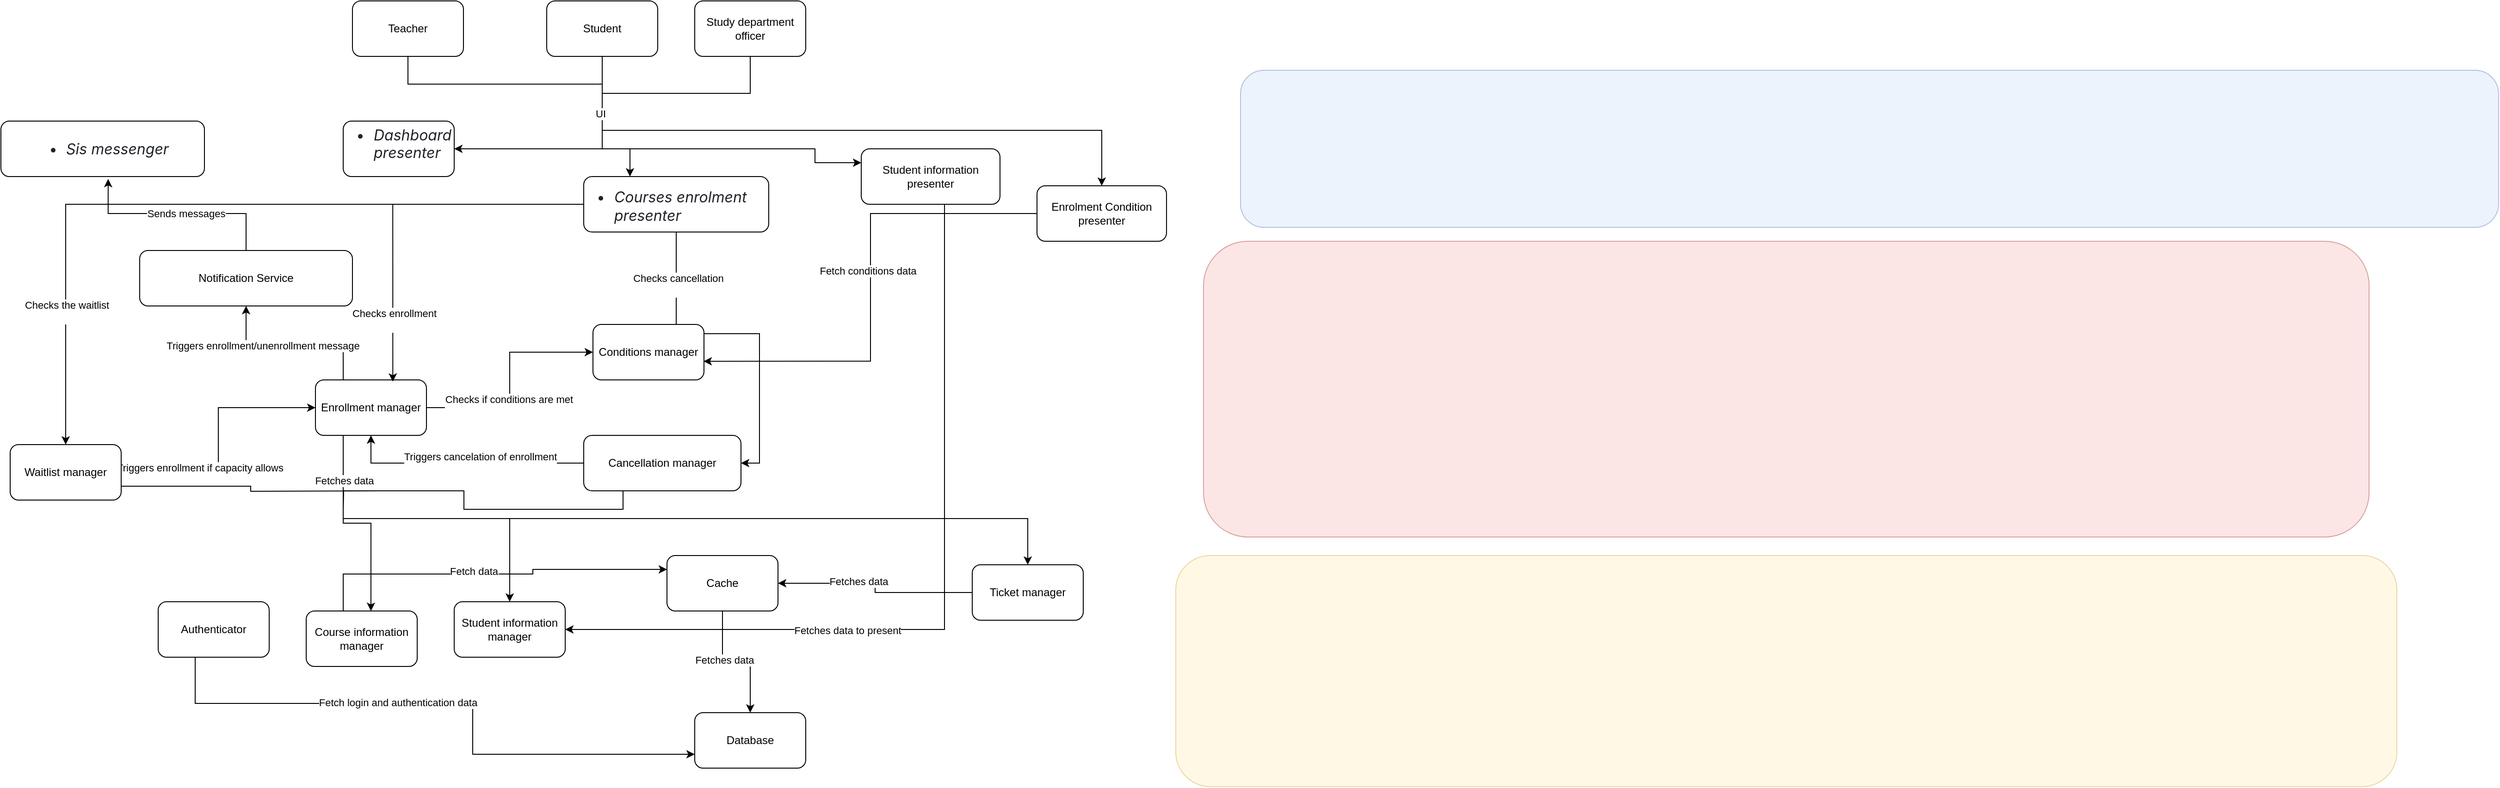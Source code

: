 <mxfile version="28.2.7">
  <diagram name="Page-1" id="nx4rTB5tgivmD2z65OOD">
    <mxGraphModel dx="2572" dy="1976" grid="1" gridSize="10" guides="1" tooltips="1" connect="1" arrows="1" fold="1" page="1" pageScale="1" pageWidth="850" pageHeight="1100" math="0" shadow="0">
      <root>
        <mxCell id="0" />
        <mxCell id="1" parent="0" />
        <mxCell id="3nKiiO2P07QAHy0K8kRl-14" value="&lt;ul style=&quot;box-sizing: border-box; padding-left: 2em; margin-top: 0px; margin-bottom: 0px; color: rgb(31, 35, 40); font-family: -apple-system, BlinkMacSystemFont, &amp;quot;Segoe UI&amp;quot;, &amp;quot;Noto Sans&amp;quot;, Helvetica, Arial, sans-serif, &amp;quot;Apple Color Emoji&amp;quot;, &amp;quot;Segoe UI Emoji&amp;quot;; font-size: 16px; text-align: start; background-color: rgb(255, 255, 255);&quot; dir=&quot;auto&quot;&gt;&lt;li style=&quot;box-sizing: border-box;&quot;&gt;&lt;em style=&quot;box-sizing: border-box;&quot;&gt;Sis messenger&lt;/em&gt;&lt;/li&gt;&lt;/ul&gt;" style="rounded=1;whiteSpace=wrap;html=1;" vertex="1" parent="1">
          <mxGeometry x="-780" y="20" width="220" height="60" as="geometry" />
        </mxCell>
        <mxCell id="3nKiiO2P07QAHy0K8kRl-16" value="&lt;ul style=&quot;box-sizing: border-box; padding-left: 2em; margin-top: 0px; margin-bottom: 0px; color: rgb(31, 35, 40); font-family: -apple-system, BlinkMacSystemFont, &amp;quot;Segoe UI&amp;quot;, &amp;quot;Noto Sans&amp;quot;, Helvetica, Arial, sans-serif, &amp;quot;Apple Color Emoji&amp;quot;, &amp;quot;Segoe UI Emoji&amp;quot;; font-size: 16px; font-style: normal; font-variant-ligatures: normal; font-variant-caps: normal; font-weight: 400; letter-spacing: normal; orphans: 2; text-align: start; text-indent: 0px; text-transform: none; widows: 2; word-spacing: 0px; -webkit-text-stroke-width: 0px; white-space: normal; background-color: rgb(255, 255, 255); text-decoration-thickness: initial; text-decoration-style: initial; text-decoration-color: initial;&quot; dir=&quot;auto&quot;&gt;&lt;li style=&quot;box-sizing: border-box; margin-top: 0.25em;&quot;&gt;&lt;em style=&quot;background-color: light-dark(rgb(255, 255, 255), rgb(18, 18, 18)); color: light-dark(rgb(31, 35, 40), rgb(205, 208, 212)); box-sizing: border-box;&quot;&gt;Dashboard presenter&lt;/em&gt;&lt;/li&gt;&lt;/ul&gt;&lt;div&gt;&lt;br/&gt;&lt;/div&gt;" style="rounded=1;whiteSpace=wrap;html=1;" vertex="1" parent="1">
          <mxGeometry x="-410" y="20" width="120" height="60" as="geometry" />
        </mxCell>
        <mxCell id="3nKiiO2P07QAHy0K8kRl-55" style="edgeStyle=orthogonalEdgeStyle;rounded=0;orthogonalLoop=1;jettySize=auto;html=1;entryX=1;entryY=0.5;entryDx=0;entryDy=0;" edge="1" parent="1" source="3nKiiO2P07QAHy0K8kRl-17" target="3nKiiO2P07QAHy0K8kRl-21">
          <mxGeometry relative="1" as="geometry" />
        </mxCell>
        <mxCell id="3nKiiO2P07QAHy0K8kRl-62" value="Checks cancellation&lt;div&gt;&lt;br&gt;&lt;/div&gt;" style="edgeLabel;html=1;align=center;verticalAlign=middle;resizable=0;points=[];" vertex="1" connectable="0" parent="3nKiiO2P07QAHy0K8kRl-55">
          <mxGeometry x="-0.684" y="2" relative="1" as="geometry">
            <mxPoint as="offset" />
          </mxGeometry>
        </mxCell>
        <mxCell id="3nKiiO2P07QAHy0K8kRl-57" style="edgeStyle=orthogonalEdgeStyle;rounded=0;orthogonalLoop=1;jettySize=auto;html=1;" edge="1" parent="1" source="3nKiiO2P07QAHy0K8kRl-17" target="3nKiiO2P07QAHy0K8kRl-22">
          <mxGeometry relative="1" as="geometry" />
        </mxCell>
        <mxCell id="3nKiiO2P07QAHy0K8kRl-60" value="Checks the waitlist&lt;div&gt;&lt;br&gt;&lt;/div&gt;" style="edgeLabel;html=1;align=center;verticalAlign=middle;resizable=0;points=[];" vertex="1" connectable="0" parent="3nKiiO2P07QAHy0K8kRl-57">
          <mxGeometry x="0.647" y="1" relative="1" as="geometry">
            <mxPoint as="offset" />
          </mxGeometry>
        </mxCell>
        <mxCell id="3nKiiO2P07QAHy0K8kRl-17" value="&lt;ul style=&quot;box-sizing: border-box; padding-left: 2em; margin-top: 0px; margin-bottom: 0px; color: rgb(31, 35, 40); font-family: -apple-system, BlinkMacSystemFont, &amp;quot;Segoe UI&amp;quot;, &amp;quot;Noto Sans&amp;quot;, Helvetica, Arial, sans-serif, &amp;quot;Apple Color Emoji&amp;quot;, &amp;quot;Segoe UI Emoji&amp;quot;; font-size: 16px; text-align: start; background-color: rgb(255, 255, 255);&quot; dir=&quot;auto&quot;&gt;&lt;li style=&quot;box-sizing: border-box; margin-top: 0.25em;&quot;&gt;&lt;em style=&quot;box-sizing: border-box;&quot;&gt;Courses enrolment presenter&lt;/em&gt;&lt;/li&gt;&lt;/ul&gt;" style="rounded=1;whiteSpace=wrap;html=1;" vertex="1" parent="1">
          <mxGeometry x="-150" y="80" width="200" height="60" as="geometry" />
        </mxCell>
        <mxCell id="3nKiiO2P07QAHy0K8kRl-75" style="edgeStyle=orthogonalEdgeStyle;rounded=0;orthogonalLoop=1;jettySize=auto;html=1;entryX=1;entryY=0.5;entryDx=0;entryDy=0;" edge="1" parent="1" source="3nKiiO2P07QAHy0K8kRl-18" target="3nKiiO2P07QAHy0K8kRl-28">
          <mxGeometry relative="1" as="geometry">
            <Array as="points">
              <mxPoint x="240" y="570" />
            </Array>
          </mxGeometry>
        </mxCell>
        <mxCell id="3nKiiO2P07QAHy0K8kRl-76" value="Fetches data to present" style="edgeLabel;html=1;align=center;verticalAlign=middle;resizable=0;points=[];" vertex="1" connectable="0" parent="3nKiiO2P07QAHy0K8kRl-75">
          <mxGeometry x="0.3" y="1" relative="1" as="geometry">
            <mxPoint as="offset" />
          </mxGeometry>
        </mxCell>
        <mxCell id="3nKiiO2P07QAHy0K8kRl-18" value="Student information presenter" style="rounded=1;whiteSpace=wrap;html=1;" vertex="1" parent="1">
          <mxGeometry x="150" y="50" width="150" height="60" as="geometry" />
        </mxCell>
        <mxCell id="3nKiiO2P07QAHy0K8kRl-19" value="Enrolment Condition presenter" style="rounded=1;whiteSpace=wrap;html=1;" vertex="1" parent="1">
          <mxGeometry x="340" y="90" width="140" height="60" as="geometry" />
        </mxCell>
        <mxCell id="3nKiiO2P07QAHy0K8kRl-20" value="Conditions manager" style="rounded=1;whiteSpace=wrap;html=1;" vertex="1" parent="1">
          <mxGeometry x="-140" y="240" width="120" height="60" as="geometry" />
        </mxCell>
        <mxCell id="3nKiiO2P07QAHy0K8kRl-39" style="edgeStyle=orthogonalEdgeStyle;rounded=0;orthogonalLoop=1;jettySize=auto;html=1;entryX=0;entryY=0.5;entryDx=0;entryDy=0;" edge="1" parent="1" source="3nKiiO2P07QAHy0K8kRl-22" target="3nKiiO2P07QAHy0K8kRl-24">
          <mxGeometry relative="1" as="geometry" />
        </mxCell>
        <mxCell id="3nKiiO2P07QAHy0K8kRl-48" value="Triggers enrollment if capacity allows&lt;div&gt;&lt;br&gt;&lt;/div&gt;" style="edgeLabel;html=1;align=center;verticalAlign=middle;resizable=0;points=[];" vertex="1" connectable="0" parent="3nKiiO2P07QAHy0K8kRl-39">
          <mxGeometry x="-0.394" y="-2" relative="1" as="geometry">
            <mxPoint as="offset" />
          </mxGeometry>
        </mxCell>
        <mxCell id="3nKiiO2P07QAHy0K8kRl-104" style="edgeStyle=orthogonalEdgeStyle;rounded=0;orthogonalLoop=1;jettySize=auto;html=1;exitX=1;exitY=0.75;exitDx=0;exitDy=0;endArrow=none;endFill=0;" edge="1" parent="1" source="3nKiiO2P07QAHy0K8kRl-22">
          <mxGeometry relative="1" as="geometry">
            <mxPoint x="-370" y="420" as="targetPoint" />
          </mxGeometry>
        </mxCell>
        <mxCell id="3nKiiO2P07QAHy0K8kRl-22" value="Waitlist manager" style="rounded=1;whiteSpace=wrap;html=1;" vertex="1" parent="1">
          <mxGeometry x="-770" y="370" width="120" height="60" as="geometry" />
        </mxCell>
        <mxCell id="3nKiiO2P07QAHy0K8kRl-45" style="edgeStyle=orthogonalEdgeStyle;rounded=0;orthogonalLoop=1;jettySize=auto;html=1;" edge="1" parent="1" source="3nKiiO2P07QAHy0K8kRl-24" target="3nKiiO2P07QAHy0K8kRl-20">
          <mxGeometry relative="1" as="geometry" />
        </mxCell>
        <mxCell id="3nKiiO2P07QAHy0K8kRl-46" value="Checks if conditions are met&lt;div&gt;&lt;br&gt;&lt;/div&gt;" style="edgeLabel;html=1;align=center;verticalAlign=middle;resizable=0;points=[];" vertex="1" connectable="0" parent="3nKiiO2P07QAHy0K8kRl-45">
          <mxGeometry x="-0.232" y="1" relative="1" as="geometry">
            <mxPoint as="offset" />
          </mxGeometry>
        </mxCell>
        <mxCell id="3nKiiO2P07QAHy0K8kRl-69" style="edgeStyle=orthogonalEdgeStyle;rounded=0;orthogonalLoop=1;jettySize=auto;html=1;exitX=0.25;exitY=0;exitDx=0;exitDy=0;entryX=0.5;entryY=1;entryDx=0;entryDy=0;" edge="1" parent="1" source="3nKiiO2P07QAHy0K8kRl-24" target="3nKiiO2P07QAHy0K8kRl-25">
          <mxGeometry relative="1" as="geometry" />
        </mxCell>
        <mxCell id="3nKiiO2P07QAHy0K8kRl-70" value="Triggers enrollment/unenrollment message" style="edgeLabel;html=1;align=center;verticalAlign=middle;resizable=0;points=[];" vertex="1" connectable="0" parent="3nKiiO2P07QAHy0K8kRl-69">
          <mxGeometry x="0.372" y="3" relative="1" as="geometry">
            <mxPoint as="offset" />
          </mxGeometry>
        </mxCell>
        <mxCell id="3nKiiO2P07QAHy0K8kRl-93" style="edgeStyle=orthogonalEdgeStyle;rounded=0;orthogonalLoop=1;jettySize=auto;html=1;exitX=0.25;exitY=1;exitDx=0;exitDy=0;" edge="1" parent="1" source="3nKiiO2P07QAHy0K8kRl-24" target="3nKiiO2P07QAHy0K8kRl-28">
          <mxGeometry relative="1" as="geometry" />
        </mxCell>
        <mxCell id="3nKiiO2P07QAHy0K8kRl-94" style="edgeStyle=orthogonalEdgeStyle;rounded=0;orthogonalLoop=1;jettySize=auto;html=1;exitX=0.25;exitY=1;exitDx=0;exitDy=0;" edge="1" parent="1" source="3nKiiO2P07QAHy0K8kRl-24" target="3nKiiO2P07QAHy0K8kRl-30">
          <mxGeometry relative="1" as="geometry">
            <Array as="points">
              <mxPoint x="-410" y="450" />
              <mxPoint x="330" y="450" />
            </Array>
          </mxGeometry>
        </mxCell>
        <mxCell id="3nKiiO2P07QAHy0K8kRl-24" value="Enrollment manager" style="rounded=1;whiteSpace=wrap;html=1;" vertex="1" parent="1">
          <mxGeometry x="-440" y="300" width="120" height="60" as="geometry" />
        </mxCell>
        <mxCell id="3nKiiO2P07QAHy0K8kRl-25" value="Notification Service" style="rounded=1;whiteSpace=wrap;html=1;" vertex="1" parent="1">
          <mxGeometry x="-630" y="160" width="230" height="60" as="geometry" />
        </mxCell>
        <mxCell id="3nKiiO2P07QAHy0K8kRl-85" style="edgeStyle=orthogonalEdgeStyle;rounded=0;orthogonalLoop=1;jettySize=auto;html=1;entryX=0;entryY=0.75;entryDx=0;entryDy=0;" edge="1" parent="1" source="3nKiiO2P07QAHy0K8kRl-26" target="3nKiiO2P07QAHy0K8kRl-77">
          <mxGeometry relative="1" as="geometry">
            <Array as="points">
              <mxPoint x="-570" y="650" />
              <mxPoint x="-270" y="650" />
              <mxPoint x="-270" y="705" />
            </Array>
          </mxGeometry>
        </mxCell>
        <mxCell id="3nKiiO2P07QAHy0K8kRl-86" value="Fetch login and authentication data" style="edgeLabel;html=1;align=center;verticalAlign=middle;resizable=0;points=[];" vertex="1" connectable="0" parent="3nKiiO2P07QAHy0K8kRl-85">
          <mxGeometry x="-0.168" y="1" relative="1" as="geometry">
            <mxPoint as="offset" />
          </mxGeometry>
        </mxCell>
        <mxCell id="3nKiiO2P07QAHy0K8kRl-26" value="Authenticator" style="rounded=1;whiteSpace=wrap;html=1;" vertex="1" parent="1">
          <mxGeometry x="-610" y="540" width="120" height="60" as="geometry" />
        </mxCell>
        <mxCell id="3nKiiO2P07QAHy0K8kRl-82" style="edgeStyle=orthogonalEdgeStyle;rounded=0;orthogonalLoop=1;jettySize=auto;html=1;entryX=0;entryY=0.25;entryDx=0;entryDy=0;" edge="1" parent="1" source="3nKiiO2P07QAHy0K8kRl-27" target="3nKiiO2P07QAHy0K8kRl-29">
          <mxGeometry relative="1" as="geometry">
            <Array as="points">
              <mxPoint x="-410" y="510" />
              <mxPoint x="-205" y="510" />
              <mxPoint x="-205" y="505" />
            </Array>
          </mxGeometry>
        </mxCell>
        <mxCell id="3nKiiO2P07QAHy0K8kRl-87" value="Fetch data" style="edgeLabel;html=1;align=center;verticalAlign=middle;resizable=0;points=[];" vertex="1" connectable="0" parent="3nKiiO2P07QAHy0K8kRl-82">
          <mxGeometry x="-0.083" y="3" relative="1" as="geometry">
            <mxPoint as="offset" />
          </mxGeometry>
        </mxCell>
        <mxCell id="3nKiiO2P07QAHy0K8kRl-27" value="Course information manager" style="rounded=1;whiteSpace=wrap;html=1;" vertex="1" parent="1">
          <mxGeometry x="-450" y="550" width="120" height="60" as="geometry" />
        </mxCell>
        <mxCell id="3nKiiO2P07QAHy0K8kRl-28" value="Student information manager" style="rounded=1;whiteSpace=wrap;html=1;" vertex="1" parent="1">
          <mxGeometry x="-290" y="540" width="120" height="60" as="geometry" />
        </mxCell>
        <mxCell id="3nKiiO2P07QAHy0K8kRl-78" style="edgeStyle=orthogonalEdgeStyle;rounded=0;orthogonalLoop=1;jettySize=auto;html=1;" edge="1" parent="1" source="3nKiiO2P07QAHy0K8kRl-29" target="3nKiiO2P07QAHy0K8kRl-77">
          <mxGeometry relative="1" as="geometry" />
        </mxCell>
        <mxCell id="3nKiiO2P07QAHy0K8kRl-79" value="Fetches data" style="edgeLabel;html=1;align=center;verticalAlign=middle;resizable=0;points=[];" vertex="1" connectable="0" parent="3nKiiO2P07QAHy0K8kRl-78">
          <mxGeometry x="-0.183" y="2" relative="1" as="geometry">
            <mxPoint as="offset" />
          </mxGeometry>
        </mxCell>
        <mxCell id="3nKiiO2P07QAHy0K8kRl-29" value="Cache" style="rounded=1;whiteSpace=wrap;html=1;" vertex="1" parent="1">
          <mxGeometry x="-60" y="490" width="120" height="60" as="geometry" />
        </mxCell>
        <mxCell id="3nKiiO2P07QAHy0K8kRl-83" style="edgeStyle=orthogonalEdgeStyle;rounded=0;orthogonalLoop=1;jettySize=auto;html=1;" edge="1" parent="1" source="3nKiiO2P07QAHy0K8kRl-30" target="3nKiiO2P07QAHy0K8kRl-29">
          <mxGeometry relative="1" as="geometry" />
        </mxCell>
        <mxCell id="3nKiiO2P07QAHy0K8kRl-88" value="Fetches data" style="edgeLabel;html=1;align=center;verticalAlign=middle;resizable=0;points=[];" vertex="1" connectable="0" parent="3nKiiO2P07QAHy0K8kRl-83">
          <mxGeometry x="0.215" y="-2" relative="1" as="geometry">
            <mxPoint as="offset" />
          </mxGeometry>
        </mxCell>
        <mxCell id="3nKiiO2P07QAHy0K8kRl-30" value="Ticket manager" style="rounded=1;whiteSpace=wrap;html=1;" vertex="1" parent="1">
          <mxGeometry x="270" y="500" width="120" height="60" as="geometry" />
        </mxCell>
        <mxCell id="3nKiiO2P07QAHy0K8kRl-38" style="edgeStyle=orthogonalEdgeStyle;rounded=0;orthogonalLoop=1;jettySize=auto;html=1;entryX=0.5;entryY=1;entryDx=0;entryDy=0;" edge="1" parent="1" source="3nKiiO2P07QAHy0K8kRl-21" target="3nKiiO2P07QAHy0K8kRl-24">
          <mxGeometry relative="1" as="geometry" />
        </mxCell>
        <mxCell id="3nKiiO2P07QAHy0K8kRl-47" value="Triggers cancelation of enrollment&lt;div&gt;&lt;br&gt;&lt;/div&gt;" style="edgeLabel;html=1;align=center;verticalAlign=middle;resizable=0;points=[];" vertex="1" connectable="0" parent="3nKiiO2P07QAHy0K8kRl-38">
          <mxGeometry x="-0.139" relative="1" as="geometry">
            <mxPoint as="offset" />
          </mxGeometry>
        </mxCell>
        <mxCell id="3nKiiO2P07QAHy0K8kRl-103" style="edgeStyle=orthogonalEdgeStyle;rounded=0;orthogonalLoop=1;jettySize=auto;html=1;exitX=0.25;exitY=1;exitDx=0;exitDy=0;endArrow=none;endFill=0;" edge="1" parent="1" source="3nKiiO2P07QAHy0K8kRl-21">
          <mxGeometry relative="1" as="geometry">
            <mxPoint x="-410" y="440" as="targetPoint" />
          </mxGeometry>
        </mxCell>
        <mxCell id="3nKiiO2P07QAHy0K8kRl-21" value="Cancellation manager" style="rounded=1;whiteSpace=wrap;html=1;" vertex="1" parent="1">
          <mxGeometry x="-150" y="360" width="170" height="60" as="geometry" />
        </mxCell>
        <mxCell id="3nKiiO2P07QAHy0K8kRl-56" style="edgeStyle=orthogonalEdgeStyle;rounded=0;orthogonalLoop=1;jettySize=auto;html=1;entryX=0.996;entryY=0.664;entryDx=0;entryDy=0;entryPerimeter=0;" edge="1" parent="1" source="3nKiiO2P07QAHy0K8kRl-19" target="3nKiiO2P07QAHy0K8kRl-20">
          <mxGeometry relative="1" as="geometry" />
        </mxCell>
        <mxCell id="3nKiiO2P07QAHy0K8kRl-89" value="Fetch conditions data" style="edgeLabel;html=1;align=center;verticalAlign=middle;resizable=0;points=[];" vertex="1" connectable="0" parent="3nKiiO2P07QAHy0K8kRl-56">
          <mxGeometry x="-0.07" y="-3" relative="1" as="geometry">
            <mxPoint as="offset" />
          </mxGeometry>
        </mxCell>
        <mxCell id="3nKiiO2P07QAHy0K8kRl-58" style="edgeStyle=orthogonalEdgeStyle;rounded=0;orthogonalLoop=1;jettySize=auto;html=1;entryX=0.697;entryY=0.032;entryDx=0;entryDy=0;entryPerimeter=0;" edge="1" parent="1" source="3nKiiO2P07QAHy0K8kRl-17" target="3nKiiO2P07QAHy0K8kRl-24">
          <mxGeometry relative="1" as="geometry" />
        </mxCell>
        <mxCell id="3nKiiO2P07QAHy0K8kRl-61" value="Checks enrollment&lt;div&gt;&lt;br&gt;&lt;/div&gt;" style="edgeLabel;html=1;align=center;verticalAlign=middle;resizable=0;points=[];" vertex="1" connectable="0" parent="3nKiiO2P07QAHy0K8kRl-58">
          <mxGeometry x="0.664" y="1" relative="1" as="geometry">
            <mxPoint as="offset" />
          </mxGeometry>
        </mxCell>
        <mxCell id="3nKiiO2P07QAHy0K8kRl-71" style="edgeStyle=orthogonalEdgeStyle;rounded=0;orthogonalLoop=1;jettySize=auto;html=1;entryX=0.527;entryY=1.043;entryDx=0;entryDy=0;entryPerimeter=0;" edge="1" parent="1" source="3nKiiO2P07QAHy0K8kRl-25" target="3nKiiO2P07QAHy0K8kRl-14">
          <mxGeometry relative="1" as="geometry" />
        </mxCell>
        <mxCell id="3nKiiO2P07QAHy0K8kRl-72" value="Sends messages" style="edgeLabel;html=1;align=center;verticalAlign=middle;resizable=0;points=[];" vertex="1" connectable="0" parent="3nKiiO2P07QAHy0K8kRl-71">
          <mxGeometry x="-0.069" relative="1" as="geometry">
            <mxPoint as="offset" />
          </mxGeometry>
        </mxCell>
        <mxCell id="3nKiiO2P07QAHy0K8kRl-77" value="Database" style="rounded=1;whiteSpace=wrap;html=1;" vertex="1" parent="1">
          <mxGeometry x="-30" y="660" width="120" height="60" as="geometry" />
        </mxCell>
        <mxCell id="3nKiiO2P07QAHy0K8kRl-91" style="edgeStyle=orthogonalEdgeStyle;rounded=0;orthogonalLoop=1;jettySize=auto;html=1;exitX=0.25;exitY=1;exitDx=0;exitDy=0;entryX=0.583;entryY=0;entryDx=0;entryDy=0;entryPerimeter=0;" edge="1" parent="1" source="3nKiiO2P07QAHy0K8kRl-24" target="3nKiiO2P07QAHy0K8kRl-27">
          <mxGeometry relative="1" as="geometry" />
        </mxCell>
        <mxCell id="3nKiiO2P07QAHy0K8kRl-95" value="Fetches data" style="edgeLabel;html=1;align=center;verticalAlign=middle;resizable=0;points=[];" vertex="1" connectable="0" parent="3nKiiO2P07QAHy0K8kRl-91">
          <mxGeometry x="-0.556" y="1" relative="1" as="geometry">
            <mxPoint as="offset" />
          </mxGeometry>
        </mxCell>
        <mxCell id="3nKiiO2P07QAHy0K8kRl-97" value="" style="rounded=1;whiteSpace=wrap;html=1;fillColor=#fff2cc;strokeColor=#d6b656;opacity=50;" vertex="1" parent="1">
          <mxGeometry x="490" y="490" width="1320" height="250" as="geometry" />
        </mxCell>
        <mxCell id="3nKiiO2P07QAHy0K8kRl-98" value="" style="rounded=1;whiteSpace=wrap;html=1;fillColor=#f8cecc;strokeColor=#b85450;opacity=50;" vertex="1" parent="1">
          <mxGeometry x="520" y="150" width="1260" height="320" as="geometry" />
        </mxCell>
        <mxCell id="3nKiiO2P07QAHy0K8kRl-99" value="" style="rounded=1;whiteSpace=wrap;html=1;fillColor=#dae8fc;strokeColor=#6c8ebf;opacity=50;" vertex="1" parent="1">
          <mxGeometry x="560" y="-35" width="1360" height="170" as="geometry" />
        </mxCell>
        <mxCell id="3nKiiO2P07QAHy0K8kRl-122" style="edgeStyle=orthogonalEdgeStyle;rounded=0;orthogonalLoop=1;jettySize=auto;html=1;endArrow=none;endFill=0;" edge="1" parent="1" source="3nKiiO2P07QAHy0K8kRl-105">
          <mxGeometry relative="1" as="geometry">
            <mxPoint x="-130" y="10" as="targetPoint" />
            <Array as="points">
              <mxPoint x="-340" y="-20" />
              <mxPoint x="-130" y="-20" />
            </Array>
          </mxGeometry>
        </mxCell>
        <mxCell id="3nKiiO2P07QAHy0K8kRl-105" value="Teacher" style="rounded=1;whiteSpace=wrap;html=1;" vertex="1" parent="1">
          <mxGeometry x="-400" y="-110" width="120" height="60" as="geometry" />
        </mxCell>
        <mxCell id="3nKiiO2P07QAHy0K8kRl-116" style="edgeStyle=orthogonalEdgeStyle;rounded=0;orthogonalLoop=1;jettySize=auto;html=1;entryX=0.25;entryY=0;entryDx=0;entryDy=0;" edge="1" parent="1" source="3nKiiO2P07QAHy0K8kRl-106" target="3nKiiO2P07QAHy0K8kRl-17">
          <mxGeometry relative="1" as="geometry">
            <Array as="points">
              <mxPoint x="-130" y="50" />
              <mxPoint x="-100" y="50" />
            </Array>
          </mxGeometry>
        </mxCell>
        <mxCell id="3nKiiO2P07QAHy0K8kRl-118" style="edgeStyle=orthogonalEdgeStyle;rounded=0;orthogonalLoop=1;jettySize=auto;html=1;exitX=0.5;exitY=1;exitDx=0;exitDy=0;entryX=1;entryY=0.5;entryDx=0;entryDy=0;" edge="1" parent="1" source="3nKiiO2P07QAHy0K8kRl-106" target="3nKiiO2P07QAHy0K8kRl-16">
          <mxGeometry relative="1" as="geometry" />
        </mxCell>
        <mxCell id="3nKiiO2P07QAHy0K8kRl-119" style="edgeStyle=orthogonalEdgeStyle;rounded=0;orthogonalLoop=1;jettySize=auto;html=1;exitX=0.5;exitY=1;exitDx=0;exitDy=0;entryX=0;entryY=0.25;entryDx=0;entryDy=0;" edge="1" parent="1" source="3nKiiO2P07QAHy0K8kRl-106" target="3nKiiO2P07QAHy0K8kRl-18">
          <mxGeometry relative="1" as="geometry">
            <Array as="points">
              <mxPoint x="-130" y="50" />
              <mxPoint x="100" y="50" />
              <mxPoint x="100" y="65" />
            </Array>
          </mxGeometry>
        </mxCell>
        <mxCell id="3nKiiO2P07QAHy0K8kRl-120" style="edgeStyle=orthogonalEdgeStyle;rounded=0;orthogonalLoop=1;jettySize=auto;html=1;" edge="1" parent="1" source="3nKiiO2P07QAHy0K8kRl-106" target="3nKiiO2P07QAHy0K8kRl-19">
          <mxGeometry relative="1" as="geometry">
            <Array as="points">
              <mxPoint x="-130" y="30" />
              <mxPoint x="410" y="30" />
            </Array>
          </mxGeometry>
        </mxCell>
        <mxCell id="3nKiiO2P07QAHy0K8kRl-106" value="Student" style="rounded=1;whiteSpace=wrap;html=1;" vertex="1" parent="1">
          <mxGeometry x="-190" y="-110" width="120" height="60" as="geometry" />
        </mxCell>
        <mxCell id="3nKiiO2P07QAHy0K8kRl-121" style="edgeStyle=orthogonalEdgeStyle;rounded=0;orthogonalLoop=1;jettySize=auto;html=1;endArrow=none;endFill=0;" edge="1" parent="1" source="3nKiiO2P07QAHy0K8kRl-107">
          <mxGeometry relative="1" as="geometry">
            <mxPoint x="-130" y="20" as="targetPoint" />
            <Array as="points">
              <mxPoint x="30" y="-10" />
              <mxPoint x="-130" y="-10" />
            </Array>
          </mxGeometry>
        </mxCell>
        <mxCell id="3nKiiO2P07QAHy0K8kRl-123" value="UI" style="edgeLabel;html=1;align=center;verticalAlign=middle;resizable=0;points=[];" vertex="1" connectable="0" parent="3nKiiO2P07QAHy0K8kRl-121">
          <mxGeometry x="0.927" y="-2" relative="1" as="geometry">
            <mxPoint as="offset" />
          </mxGeometry>
        </mxCell>
        <mxCell id="3nKiiO2P07QAHy0K8kRl-107" value="Study department officer" style="rounded=1;whiteSpace=wrap;html=1;" vertex="1" parent="1">
          <mxGeometry x="-30" y="-110" width="120" height="60" as="geometry" />
        </mxCell>
      </root>
    </mxGraphModel>
  </diagram>
</mxfile>
